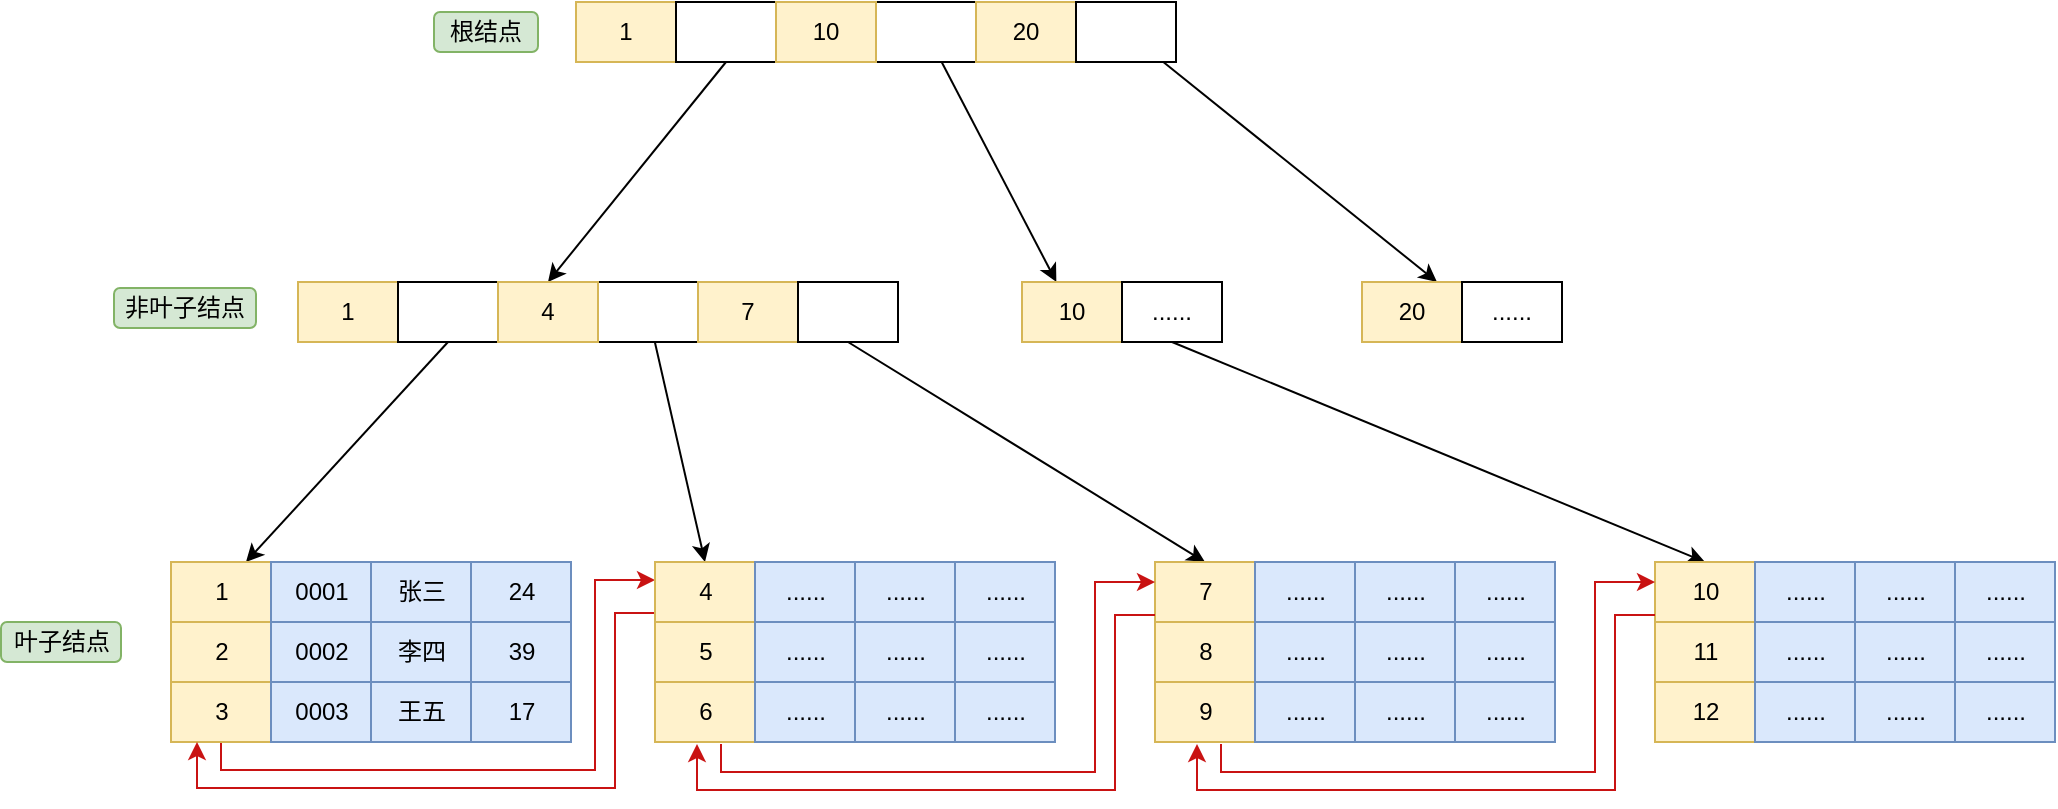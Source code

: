 <mxfile version="20.8.23" type="github">
  <diagram name="第 1 页" id="CieI4Ka8IBiyrda5oBCA">
    <mxGraphModel dx="1194" dy="615" grid="0" gridSize="10" guides="1" tooltips="1" connect="1" arrows="1" fold="1" page="0" pageScale="1" pageWidth="827" pageHeight="1169" math="0" shadow="0">
      <root>
        <mxCell id="0" />
        <mxCell id="1" parent="0" />
        <mxCell id="-OxEj-Mk2Tuy_CTHqCRG-2" value="1" style="rounded=0;whiteSpace=wrap;html=1;fillColor=#fff2cc;strokeColor=#d6b656;" vertex="1" parent="1">
          <mxGeometry x="317" y="100" width="50" height="30" as="geometry" />
        </mxCell>
        <mxCell id="-OxEj-Mk2Tuy_CTHqCRG-19" style="rounded=0;orthogonalLoop=1;jettySize=auto;html=1;exitX=0.5;exitY=1;exitDx=0;exitDy=0;entryX=0.5;entryY=0;entryDx=0;entryDy=0;strokeWidth=1;" edge="1" parent="1" source="-OxEj-Mk2Tuy_CTHqCRG-3" target="-OxEj-Mk2Tuy_CTHqCRG-14">
          <mxGeometry relative="1" as="geometry" />
        </mxCell>
        <mxCell id="-OxEj-Mk2Tuy_CTHqCRG-3" value="" style="rounded=0;whiteSpace=wrap;html=1;" vertex="1" parent="1">
          <mxGeometry x="367" y="100" width="50" height="30" as="geometry" />
        </mxCell>
        <mxCell id="-OxEj-Mk2Tuy_CTHqCRG-38" style="edgeStyle=none;rounded=0;orthogonalLoop=1;jettySize=auto;html=1;strokeWidth=1;" edge="1" parent="1" source="-OxEj-Mk2Tuy_CTHqCRG-4" target="-OxEj-Mk2Tuy_CTHqCRG-37">
          <mxGeometry relative="1" as="geometry" />
        </mxCell>
        <mxCell id="-OxEj-Mk2Tuy_CTHqCRG-4" value="" style="rounded=0;whiteSpace=wrap;html=1;" vertex="1" parent="1">
          <mxGeometry x="467" y="100" width="50" height="30" as="geometry" />
        </mxCell>
        <mxCell id="-OxEj-Mk2Tuy_CTHqCRG-5" value="10" style="rounded=0;whiteSpace=wrap;html=1;fillColor=#fff2cc;strokeColor=#d6b656;" vertex="1" parent="1">
          <mxGeometry x="417" y="100" width="50" height="30" as="geometry" />
        </mxCell>
        <mxCell id="-OxEj-Mk2Tuy_CTHqCRG-6" value="20" style="rounded=0;whiteSpace=wrap;html=1;fillColor=#fff2cc;strokeColor=#d6b656;" vertex="1" parent="1">
          <mxGeometry x="517" y="100" width="50" height="30" as="geometry" />
        </mxCell>
        <mxCell id="-OxEj-Mk2Tuy_CTHqCRG-43" style="edgeStyle=none;rounded=0;orthogonalLoop=1;jettySize=auto;html=1;entryX=0.75;entryY=0;entryDx=0;entryDy=0;strokeWidth=1;" edge="1" parent="1" source="-OxEj-Mk2Tuy_CTHqCRG-7" target="-OxEj-Mk2Tuy_CTHqCRG-41">
          <mxGeometry relative="1" as="geometry" />
        </mxCell>
        <mxCell id="-OxEj-Mk2Tuy_CTHqCRG-7" value="" style="rounded=0;whiteSpace=wrap;html=1;" vertex="1" parent="1">
          <mxGeometry x="567" y="100" width="50" height="30" as="geometry" />
        </mxCell>
        <mxCell id="-OxEj-Mk2Tuy_CTHqCRG-10" value="根结点" style="rounded=1;whiteSpace=wrap;html=1;fillColor=#d5e8d4;strokeColor=#82b366;" vertex="1" parent="1">
          <mxGeometry x="246" y="105" width="52" height="20" as="geometry" />
        </mxCell>
        <mxCell id="-OxEj-Mk2Tuy_CTHqCRG-11" value="1" style="rounded=0;whiteSpace=wrap;html=1;fillColor=#fff2cc;strokeColor=#d6b656;" vertex="1" parent="1">
          <mxGeometry x="178" y="240" width="50" height="30" as="geometry" />
        </mxCell>
        <mxCell id="-OxEj-Mk2Tuy_CTHqCRG-36" style="edgeStyle=none;rounded=0;orthogonalLoop=1;jettySize=auto;html=1;exitX=0.5;exitY=1;exitDx=0;exitDy=0;entryX=0.75;entryY=0;entryDx=0;entryDy=0;strokeWidth=1;" edge="1" parent="1" source="-OxEj-Mk2Tuy_CTHqCRG-12" target="-OxEj-Mk2Tuy_CTHqCRG-20">
          <mxGeometry relative="1" as="geometry" />
        </mxCell>
        <mxCell id="-OxEj-Mk2Tuy_CTHqCRG-12" value="" style="rounded=0;whiteSpace=wrap;html=1;" vertex="1" parent="1">
          <mxGeometry x="228" y="240" width="50" height="30" as="geometry" />
        </mxCell>
        <mxCell id="-OxEj-Mk2Tuy_CTHqCRG-128" style="edgeStyle=none;rounded=0;orthogonalLoop=1;jettySize=auto;html=1;entryX=0.5;entryY=0;entryDx=0;entryDy=0;strokeWidth=1;" edge="1" parent="1" source="-OxEj-Mk2Tuy_CTHqCRG-13" target="-OxEj-Mk2Tuy_CTHqCRG-56">
          <mxGeometry relative="1" as="geometry" />
        </mxCell>
        <mxCell id="-OxEj-Mk2Tuy_CTHqCRG-13" value="" style="rounded=0;whiteSpace=wrap;html=1;" vertex="1" parent="1">
          <mxGeometry x="328" y="240" width="50" height="30" as="geometry" />
        </mxCell>
        <mxCell id="-OxEj-Mk2Tuy_CTHqCRG-14" value="4" style="rounded=0;whiteSpace=wrap;html=1;fillColor=#fff2cc;strokeColor=#d6b656;" vertex="1" parent="1">
          <mxGeometry x="278" y="240" width="50" height="30" as="geometry" />
        </mxCell>
        <mxCell id="-OxEj-Mk2Tuy_CTHqCRG-15" value="7" style="rounded=0;whiteSpace=wrap;html=1;fillColor=#fff2cc;strokeColor=#d6b656;" vertex="1" parent="1">
          <mxGeometry x="378" y="240" width="50" height="30" as="geometry" />
        </mxCell>
        <mxCell id="-OxEj-Mk2Tuy_CTHqCRG-129" style="edgeStyle=none;rounded=0;orthogonalLoop=1;jettySize=auto;html=1;entryX=0.5;entryY=0;entryDx=0;entryDy=0;strokeWidth=1;exitX=0.5;exitY=1;exitDx=0;exitDy=0;" edge="1" parent="1" source="-OxEj-Mk2Tuy_CTHqCRG-16" target="-OxEj-Mk2Tuy_CTHqCRG-116">
          <mxGeometry relative="1" as="geometry" />
        </mxCell>
        <mxCell id="-OxEj-Mk2Tuy_CTHqCRG-16" value="" style="rounded=0;whiteSpace=wrap;html=1;" vertex="1" parent="1">
          <mxGeometry x="428" y="240" width="50" height="30" as="geometry" />
        </mxCell>
        <mxCell id="-OxEj-Mk2Tuy_CTHqCRG-20" value="1" style="rounded=0;whiteSpace=wrap;html=1;fillColor=#fff2cc;strokeColor=#d6b656;" vertex="1" parent="1">
          <mxGeometry x="114.5" y="380" width="50" height="30" as="geometry" />
        </mxCell>
        <mxCell id="-OxEj-Mk2Tuy_CTHqCRG-21" value="0001" style="rounded=0;whiteSpace=wrap;html=1;fillColor=#dae8fc;strokeColor=#6c8ebf;" vertex="1" parent="1">
          <mxGeometry x="164.5" y="380" width="50" height="30" as="geometry" />
        </mxCell>
        <mxCell id="-OxEj-Mk2Tuy_CTHqCRG-22" value="24" style="rounded=0;whiteSpace=wrap;html=1;fillColor=#dae8fc;strokeColor=#6c8ebf;" vertex="1" parent="1">
          <mxGeometry x="264.5" y="380" width="50" height="30" as="geometry" />
        </mxCell>
        <mxCell id="-OxEj-Mk2Tuy_CTHqCRG-23" value="张三" style="rounded=0;whiteSpace=wrap;html=1;fillColor=#dae8fc;strokeColor=#6c8ebf;" vertex="1" parent="1">
          <mxGeometry x="214.5" y="380" width="50" height="30" as="geometry" />
        </mxCell>
        <mxCell id="-OxEj-Mk2Tuy_CTHqCRG-26" value="非叶子结点" style="rounded=1;whiteSpace=wrap;html=1;fillColor=#d5e8d4;strokeColor=#82b366;" vertex="1" parent="1">
          <mxGeometry x="86" y="243" width="71" height="20" as="geometry" />
        </mxCell>
        <mxCell id="-OxEj-Mk2Tuy_CTHqCRG-27" value="2" style="rounded=0;whiteSpace=wrap;html=1;fillColor=#fff2cc;strokeColor=#d6b656;" vertex="1" parent="1">
          <mxGeometry x="114.5" y="410" width="50" height="30" as="geometry" />
        </mxCell>
        <mxCell id="-OxEj-Mk2Tuy_CTHqCRG-28" value="0002" style="rounded=0;whiteSpace=wrap;html=1;fillColor=#dae8fc;strokeColor=#6c8ebf;" vertex="1" parent="1">
          <mxGeometry x="164.5" y="410" width="50" height="30" as="geometry" />
        </mxCell>
        <mxCell id="-OxEj-Mk2Tuy_CTHqCRG-29" value="39" style="rounded=0;whiteSpace=wrap;html=1;fillColor=#dae8fc;strokeColor=#6c8ebf;" vertex="1" parent="1">
          <mxGeometry x="264.5" y="410" width="50" height="30" as="geometry" />
        </mxCell>
        <mxCell id="-OxEj-Mk2Tuy_CTHqCRG-30" value="李四" style="rounded=0;whiteSpace=wrap;html=1;fillColor=#dae8fc;strokeColor=#6c8ebf;" vertex="1" parent="1">
          <mxGeometry x="214.5" y="410" width="50" height="30" as="geometry" />
        </mxCell>
        <mxCell id="-OxEj-Mk2Tuy_CTHqCRG-131" style="edgeStyle=orthogonalEdgeStyle;rounded=0;orthogonalLoop=1;jettySize=auto;html=1;exitX=0.5;exitY=1;exitDx=0;exitDy=0;entryX=0;entryY=0.5;entryDx=0;entryDy=0;strokeWidth=1;strokeColor=#c91313;" edge="1" parent="1" source="-OxEj-Mk2Tuy_CTHqCRG-31">
          <mxGeometry relative="1" as="geometry">
            <mxPoint x="139.5" y="464" as="sourcePoint" />
            <mxPoint x="356.5" y="389" as="targetPoint" />
            <Array as="points">
              <mxPoint x="139.5" y="484" />
              <mxPoint x="326.5" y="484" />
              <mxPoint x="326.5" y="389" />
            </Array>
          </mxGeometry>
        </mxCell>
        <mxCell id="-OxEj-Mk2Tuy_CTHqCRG-31" value="3" style="rounded=0;whiteSpace=wrap;html=1;fillColor=#fff2cc;strokeColor=#d6b656;" vertex="1" parent="1">
          <mxGeometry x="114.5" y="440" width="50" height="30" as="geometry" />
        </mxCell>
        <mxCell id="-OxEj-Mk2Tuy_CTHqCRG-32" value="0003" style="rounded=0;whiteSpace=wrap;html=1;fillColor=#dae8fc;strokeColor=#6c8ebf;" vertex="1" parent="1">
          <mxGeometry x="164.5" y="440" width="50" height="30" as="geometry" />
        </mxCell>
        <mxCell id="-OxEj-Mk2Tuy_CTHqCRG-33" value="17" style="rounded=0;whiteSpace=wrap;html=1;fillColor=#dae8fc;strokeColor=#6c8ebf;" vertex="1" parent="1">
          <mxGeometry x="264.5" y="440" width="50" height="30" as="geometry" />
        </mxCell>
        <mxCell id="-OxEj-Mk2Tuy_CTHqCRG-34" value="王五" style="rounded=0;whiteSpace=wrap;html=1;fillColor=#dae8fc;strokeColor=#6c8ebf;" vertex="1" parent="1">
          <mxGeometry x="214.5" y="440" width="50" height="30" as="geometry" />
        </mxCell>
        <mxCell id="-OxEj-Mk2Tuy_CTHqCRG-35" value="叶子结点" style="rounded=1;whiteSpace=wrap;html=1;fillColor=#d5e8d4;strokeColor=#82b366;" vertex="1" parent="1">
          <mxGeometry x="29.5" y="410" width="60" height="20" as="geometry" />
        </mxCell>
        <mxCell id="-OxEj-Mk2Tuy_CTHqCRG-37" value="10" style="rounded=0;whiteSpace=wrap;html=1;fillColor=#fff2cc;strokeColor=#d6b656;" vertex="1" parent="1">
          <mxGeometry x="540" y="240" width="50" height="30" as="geometry" />
        </mxCell>
        <mxCell id="-OxEj-Mk2Tuy_CTHqCRG-147" style="rounded=0;orthogonalLoop=1;jettySize=auto;html=1;exitX=0.5;exitY=1;exitDx=0;exitDy=0;entryX=0.5;entryY=0;entryDx=0;entryDy=0;strokeColor=#000000;strokeWidth=1;" edge="1" parent="1" source="-OxEj-Mk2Tuy_CTHqCRG-40" target="-OxEj-Mk2Tuy_CTHqCRG-135">
          <mxGeometry relative="1" as="geometry" />
        </mxCell>
        <mxCell id="-OxEj-Mk2Tuy_CTHqCRG-40" value="......" style="rounded=0;whiteSpace=wrap;html=1;" vertex="1" parent="1">
          <mxGeometry x="590" y="240" width="50" height="30" as="geometry" />
        </mxCell>
        <mxCell id="-OxEj-Mk2Tuy_CTHqCRG-41" value="20" style="rounded=0;whiteSpace=wrap;html=1;fillColor=#fff2cc;strokeColor=#d6b656;" vertex="1" parent="1">
          <mxGeometry x="710" y="240" width="50" height="30" as="geometry" />
        </mxCell>
        <mxCell id="-OxEj-Mk2Tuy_CTHqCRG-42" value="......" style="rounded=0;whiteSpace=wrap;html=1;" vertex="1" parent="1">
          <mxGeometry x="760" y="240" width="50" height="30" as="geometry" />
        </mxCell>
        <mxCell id="-OxEj-Mk2Tuy_CTHqCRG-132" style="edgeStyle=orthogonalEdgeStyle;rounded=0;orthogonalLoop=1;jettySize=auto;html=1;exitX=0;exitY=0.75;exitDx=0;exitDy=0;strokeWidth=1;strokeColor=#c91313;" edge="1" parent="1">
          <mxGeometry relative="1" as="geometry">
            <mxPoint x="356.5" y="405.5" as="sourcePoint" />
            <mxPoint x="127.5" y="470" as="targetPoint" />
            <Array as="points">
              <mxPoint x="336.5" y="406" />
              <mxPoint x="336.5" y="493" />
              <mxPoint x="127.5" y="493" />
            </Array>
          </mxGeometry>
        </mxCell>
        <mxCell id="-OxEj-Mk2Tuy_CTHqCRG-56" value="4" style="rounded=0;whiteSpace=wrap;html=1;fillColor=#fff2cc;strokeColor=#d6b656;" vertex="1" parent="1">
          <mxGeometry x="356.5" y="380" width="50" height="30" as="geometry" />
        </mxCell>
        <mxCell id="-OxEj-Mk2Tuy_CTHqCRG-57" value="......" style="rounded=0;whiteSpace=wrap;html=1;fillColor=#dae8fc;strokeColor=#6c8ebf;" vertex="1" parent="1">
          <mxGeometry x="406.5" y="380" width="50" height="30" as="geometry" />
        </mxCell>
        <mxCell id="-OxEj-Mk2Tuy_CTHqCRG-58" value="......" style="rounded=0;whiteSpace=wrap;html=1;fillColor=#dae8fc;strokeColor=#6c8ebf;" vertex="1" parent="1">
          <mxGeometry x="506.5" y="380" width="50" height="30" as="geometry" />
        </mxCell>
        <mxCell id="-OxEj-Mk2Tuy_CTHqCRG-59" value="......" style="rounded=0;whiteSpace=wrap;html=1;fillColor=#dae8fc;strokeColor=#6c8ebf;" vertex="1" parent="1">
          <mxGeometry x="456.5" y="380" width="50" height="30" as="geometry" />
        </mxCell>
        <mxCell id="-OxEj-Mk2Tuy_CTHqCRG-60" value="5" style="rounded=0;whiteSpace=wrap;html=1;fillColor=#fff2cc;strokeColor=#d6b656;" vertex="1" parent="1">
          <mxGeometry x="356.5" y="410" width="50" height="30" as="geometry" />
        </mxCell>
        <mxCell id="-OxEj-Mk2Tuy_CTHqCRG-61" value="......" style="rounded=0;whiteSpace=wrap;html=1;fillColor=#dae8fc;strokeColor=#6c8ebf;" vertex="1" parent="1">
          <mxGeometry x="406.5" y="410" width="50" height="30" as="geometry" />
        </mxCell>
        <mxCell id="-OxEj-Mk2Tuy_CTHqCRG-62" value="......" style="rounded=0;whiteSpace=wrap;html=1;fillColor=#dae8fc;strokeColor=#6c8ebf;" vertex="1" parent="1">
          <mxGeometry x="506.5" y="410" width="50" height="30" as="geometry" />
        </mxCell>
        <mxCell id="-OxEj-Mk2Tuy_CTHqCRG-63" value="......" style="rounded=0;whiteSpace=wrap;html=1;fillColor=#dae8fc;strokeColor=#6c8ebf;" vertex="1" parent="1">
          <mxGeometry x="456.5" y="410" width="50" height="30" as="geometry" />
        </mxCell>
        <mxCell id="-OxEj-Mk2Tuy_CTHqCRG-64" value="6" style="rounded=0;whiteSpace=wrap;html=1;fillColor=#fff2cc;strokeColor=#d6b656;" vertex="1" parent="1">
          <mxGeometry x="356.5" y="440" width="50" height="30" as="geometry" />
        </mxCell>
        <mxCell id="-OxEj-Mk2Tuy_CTHqCRG-65" value="......" style="rounded=0;whiteSpace=wrap;html=1;fillColor=#dae8fc;strokeColor=#6c8ebf;" vertex="1" parent="1">
          <mxGeometry x="406.5" y="440" width="50" height="30" as="geometry" />
        </mxCell>
        <mxCell id="-OxEj-Mk2Tuy_CTHqCRG-66" value="......" style="rounded=0;whiteSpace=wrap;html=1;fillColor=#dae8fc;strokeColor=#6c8ebf;" vertex="1" parent="1">
          <mxGeometry x="506.5" y="440" width="50" height="30" as="geometry" />
        </mxCell>
        <mxCell id="-OxEj-Mk2Tuy_CTHqCRG-67" value="......" style="rounded=0;whiteSpace=wrap;html=1;fillColor=#dae8fc;strokeColor=#6c8ebf;" vertex="1" parent="1">
          <mxGeometry x="456.5" y="440" width="50" height="30" as="geometry" />
        </mxCell>
        <mxCell id="-OxEj-Mk2Tuy_CTHqCRG-116" value="7" style="rounded=0;whiteSpace=wrap;html=1;fillColor=#fff2cc;strokeColor=#d6b656;" vertex="1" parent="1">
          <mxGeometry x="606.5" y="380" width="50" height="30" as="geometry" />
        </mxCell>
        <mxCell id="-OxEj-Mk2Tuy_CTHqCRG-117" value="......" style="rounded=0;whiteSpace=wrap;html=1;fillColor=#dae8fc;strokeColor=#6c8ebf;" vertex="1" parent="1">
          <mxGeometry x="656.5" y="380" width="50" height="30" as="geometry" />
        </mxCell>
        <mxCell id="-OxEj-Mk2Tuy_CTHqCRG-118" value="......" style="rounded=0;whiteSpace=wrap;html=1;fillColor=#dae8fc;strokeColor=#6c8ebf;" vertex="1" parent="1">
          <mxGeometry x="756.5" y="380" width="50" height="30" as="geometry" />
        </mxCell>
        <mxCell id="-OxEj-Mk2Tuy_CTHqCRG-119" value="......" style="rounded=0;whiteSpace=wrap;html=1;fillColor=#dae8fc;strokeColor=#6c8ebf;" vertex="1" parent="1">
          <mxGeometry x="706.5" y="380" width="50" height="30" as="geometry" />
        </mxCell>
        <mxCell id="-OxEj-Mk2Tuy_CTHqCRG-120" value="8" style="rounded=0;whiteSpace=wrap;html=1;fillColor=#fff2cc;strokeColor=#d6b656;" vertex="1" parent="1">
          <mxGeometry x="606.5" y="410" width="50" height="30" as="geometry" />
        </mxCell>
        <mxCell id="-OxEj-Mk2Tuy_CTHqCRG-121" value="......" style="rounded=0;whiteSpace=wrap;html=1;fillColor=#dae8fc;strokeColor=#6c8ebf;" vertex="1" parent="1">
          <mxGeometry x="656.5" y="410" width="50" height="30" as="geometry" />
        </mxCell>
        <mxCell id="-OxEj-Mk2Tuy_CTHqCRG-122" value="......" style="rounded=0;whiteSpace=wrap;html=1;fillColor=#dae8fc;strokeColor=#6c8ebf;" vertex="1" parent="1">
          <mxGeometry x="756.5" y="410" width="50" height="30" as="geometry" />
        </mxCell>
        <mxCell id="-OxEj-Mk2Tuy_CTHqCRG-123" value="......" style="rounded=0;whiteSpace=wrap;html=1;fillColor=#dae8fc;strokeColor=#6c8ebf;" vertex="1" parent="1">
          <mxGeometry x="706.5" y="410" width="50" height="30" as="geometry" />
        </mxCell>
        <mxCell id="-OxEj-Mk2Tuy_CTHqCRG-124" value="9" style="rounded=0;whiteSpace=wrap;html=1;fillColor=#fff2cc;strokeColor=#d6b656;" vertex="1" parent="1">
          <mxGeometry x="606.5" y="440" width="50" height="30" as="geometry" />
        </mxCell>
        <mxCell id="-OxEj-Mk2Tuy_CTHqCRG-125" value="......" style="rounded=0;whiteSpace=wrap;html=1;fillColor=#dae8fc;strokeColor=#6c8ebf;" vertex="1" parent="1">
          <mxGeometry x="656.5" y="440" width="50" height="30" as="geometry" />
        </mxCell>
        <mxCell id="-OxEj-Mk2Tuy_CTHqCRG-126" value="......" style="rounded=0;whiteSpace=wrap;html=1;fillColor=#dae8fc;strokeColor=#6c8ebf;" vertex="1" parent="1">
          <mxGeometry x="756.5" y="440" width="50" height="30" as="geometry" />
        </mxCell>
        <mxCell id="-OxEj-Mk2Tuy_CTHqCRG-127" value="......" style="rounded=0;whiteSpace=wrap;html=1;fillColor=#dae8fc;strokeColor=#6c8ebf;" vertex="1" parent="1">
          <mxGeometry x="706.5" y="440" width="50" height="30" as="geometry" />
        </mxCell>
        <mxCell id="-OxEj-Mk2Tuy_CTHqCRG-133" style="edgeStyle=orthogonalEdgeStyle;rounded=0;orthogonalLoop=1;jettySize=auto;html=1;exitX=0;exitY=0.75;exitDx=0;exitDy=0;strokeWidth=1;strokeColor=#c91313;" edge="1" parent="1">
          <mxGeometry relative="1" as="geometry">
            <mxPoint x="606.5" y="406.5" as="sourcePoint" />
            <mxPoint x="377.5" y="471" as="targetPoint" />
            <Array as="points">
              <mxPoint x="586.5" y="407" />
              <mxPoint x="586.5" y="494" />
              <mxPoint x="377.5" y="494" />
            </Array>
          </mxGeometry>
        </mxCell>
        <mxCell id="-OxEj-Mk2Tuy_CTHqCRG-134" style="edgeStyle=orthogonalEdgeStyle;rounded=0;orthogonalLoop=1;jettySize=auto;html=1;exitX=0.5;exitY=1;exitDx=0;exitDy=0;entryX=0;entryY=0.5;entryDx=0;entryDy=0;strokeWidth=1;strokeColor=#c91313;" edge="1" parent="1">
          <mxGeometry relative="1" as="geometry">
            <mxPoint x="389.5" y="471" as="sourcePoint" />
            <mxPoint x="606.5" y="390" as="targetPoint" />
            <Array as="points">
              <mxPoint x="389.5" y="485" />
              <mxPoint x="576.5" y="485" />
              <mxPoint x="576.5" y="390" />
            </Array>
          </mxGeometry>
        </mxCell>
        <mxCell id="-OxEj-Mk2Tuy_CTHqCRG-135" value="10" style="rounded=0;whiteSpace=wrap;html=1;fillColor=#fff2cc;strokeColor=#d6b656;" vertex="1" parent="1">
          <mxGeometry x="856.5" y="380" width="50" height="30" as="geometry" />
        </mxCell>
        <mxCell id="-OxEj-Mk2Tuy_CTHqCRG-136" value="......" style="rounded=0;whiteSpace=wrap;html=1;fillColor=#dae8fc;strokeColor=#6c8ebf;" vertex="1" parent="1">
          <mxGeometry x="906.5" y="380" width="50" height="30" as="geometry" />
        </mxCell>
        <mxCell id="-OxEj-Mk2Tuy_CTHqCRG-137" value="......" style="rounded=0;whiteSpace=wrap;html=1;fillColor=#dae8fc;strokeColor=#6c8ebf;" vertex="1" parent="1">
          <mxGeometry x="1006.5" y="380" width="50" height="30" as="geometry" />
        </mxCell>
        <mxCell id="-OxEj-Mk2Tuy_CTHqCRG-138" value="......" style="rounded=0;whiteSpace=wrap;html=1;fillColor=#dae8fc;strokeColor=#6c8ebf;" vertex="1" parent="1">
          <mxGeometry x="956.5" y="380" width="50" height="30" as="geometry" />
        </mxCell>
        <mxCell id="-OxEj-Mk2Tuy_CTHqCRG-139" value="11" style="rounded=0;whiteSpace=wrap;html=1;fillColor=#fff2cc;strokeColor=#d6b656;" vertex="1" parent="1">
          <mxGeometry x="856.5" y="410" width="50" height="30" as="geometry" />
        </mxCell>
        <mxCell id="-OxEj-Mk2Tuy_CTHqCRG-140" value="......" style="rounded=0;whiteSpace=wrap;html=1;fillColor=#dae8fc;strokeColor=#6c8ebf;" vertex="1" parent="1">
          <mxGeometry x="906.5" y="410" width="50" height="30" as="geometry" />
        </mxCell>
        <mxCell id="-OxEj-Mk2Tuy_CTHqCRG-141" value="......" style="rounded=0;whiteSpace=wrap;html=1;fillColor=#dae8fc;strokeColor=#6c8ebf;" vertex="1" parent="1">
          <mxGeometry x="1006.5" y="410" width="50" height="30" as="geometry" />
        </mxCell>
        <mxCell id="-OxEj-Mk2Tuy_CTHqCRG-142" value="......" style="rounded=0;whiteSpace=wrap;html=1;fillColor=#dae8fc;strokeColor=#6c8ebf;" vertex="1" parent="1">
          <mxGeometry x="956.5" y="410" width="50" height="30" as="geometry" />
        </mxCell>
        <mxCell id="-OxEj-Mk2Tuy_CTHqCRG-143" value="12" style="rounded=0;whiteSpace=wrap;html=1;fillColor=#fff2cc;strokeColor=#d6b656;" vertex="1" parent="1">
          <mxGeometry x="856.5" y="440" width="50" height="30" as="geometry" />
        </mxCell>
        <mxCell id="-OxEj-Mk2Tuy_CTHqCRG-144" value="......" style="rounded=0;whiteSpace=wrap;html=1;fillColor=#dae8fc;strokeColor=#6c8ebf;" vertex="1" parent="1">
          <mxGeometry x="906.5" y="440" width="50" height="30" as="geometry" />
        </mxCell>
        <mxCell id="-OxEj-Mk2Tuy_CTHqCRG-145" value="......" style="rounded=0;whiteSpace=wrap;html=1;fillColor=#dae8fc;strokeColor=#6c8ebf;" vertex="1" parent="1">
          <mxGeometry x="1006.5" y="440" width="50" height="30" as="geometry" />
        </mxCell>
        <mxCell id="-OxEj-Mk2Tuy_CTHqCRG-146" value="......" style="rounded=0;whiteSpace=wrap;html=1;fillColor=#dae8fc;strokeColor=#6c8ebf;" vertex="1" parent="1">
          <mxGeometry x="956.5" y="440" width="50" height="30" as="geometry" />
        </mxCell>
        <mxCell id="-OxEj-Mk2Tuy_CTHqCRG-148" style="edgeStyle=orthogonalEdgeStyle;rounded=0;orthogonalLoop=1;jettySize=auto;html=1;exitX=0;exitY=0.75;exitDx=0;exitDy=0;strokeWidth=1;strokeColor=#c91313;" edge="1" parent="1">
          <mxGeometry relative="1" as="geometry">
            <mxPoint x="856.5" y="406.5" as="sourcePoint" />
            <mxPoint x="627.5" y="471" as="targetPoint" />
            <Array as="points">
              <mxPoint x="836.5" y="407" />
              <mxPoint x="836.5" y="494" />
              <mxPoint x="627.5" y="494" />
            </Array>
          </mxGeometry>
        </mxCell>
        <mxCell id="-OxEj-Mk2Tuy_CTHqCRG-149" style="edgeStyle=orthogonalEdgeStyle;rounded=0;orthogonalLoop=1;jettySize=auto;html=1;exitX=0.5;exitY=1;exitDx=0;exitDy=0;entryX=0;entryY=0.5;entryDx=0;entryDy=0;strokeWidth=1;strokeColor=#c91313;" edge="1" parent="1">
          <mxGeometry relative="1" as="geometry">
            <mxPoint x="639.5" y="471" as="sourcePoint" />
            <mxPoint x="856.5" y="390" as="targetPoint" />
            <Array as="points">
              <mxPoint x="639.5" y="485" />
              <mxPoint x="826.5" y="485" />
              <mxPoint x="826.5" y="390" />
            </Array>
          </mxGeometry>
        </mxCell>
      </root>
    </mxGraphModel>
  </diagram>
</mxfile>
